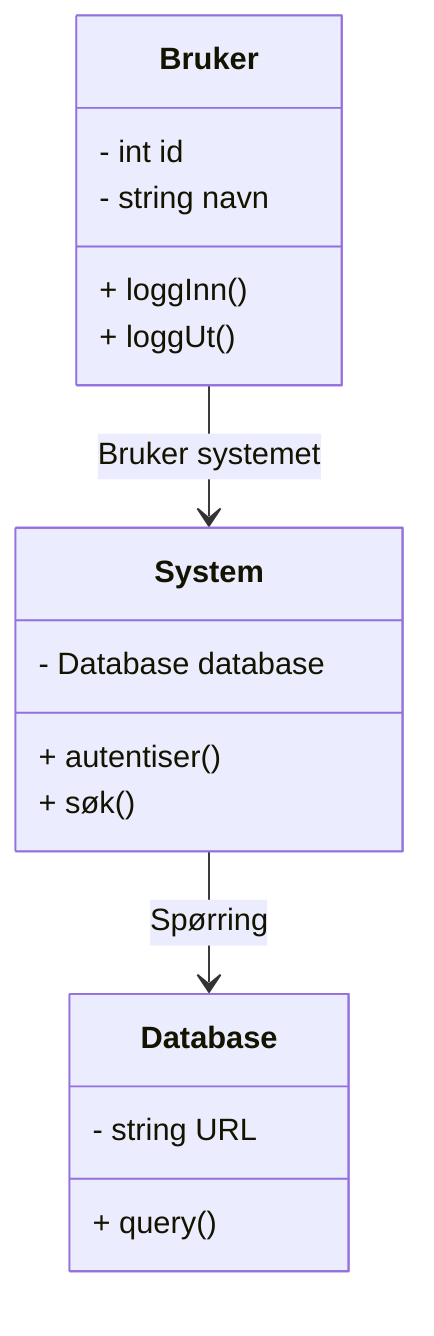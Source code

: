 classDiagram
    class Bruker {
      - int id
      - string navn
      + loggInn()
      + loggUt()
    }
    
    class System {
      - Database database
      + autentiser()
      + søk()
    }
    
    class Database {
      - string URL
      + query()
    }
    
    Bruker --> System: Bruker systemet
    System --> Database: Spørring